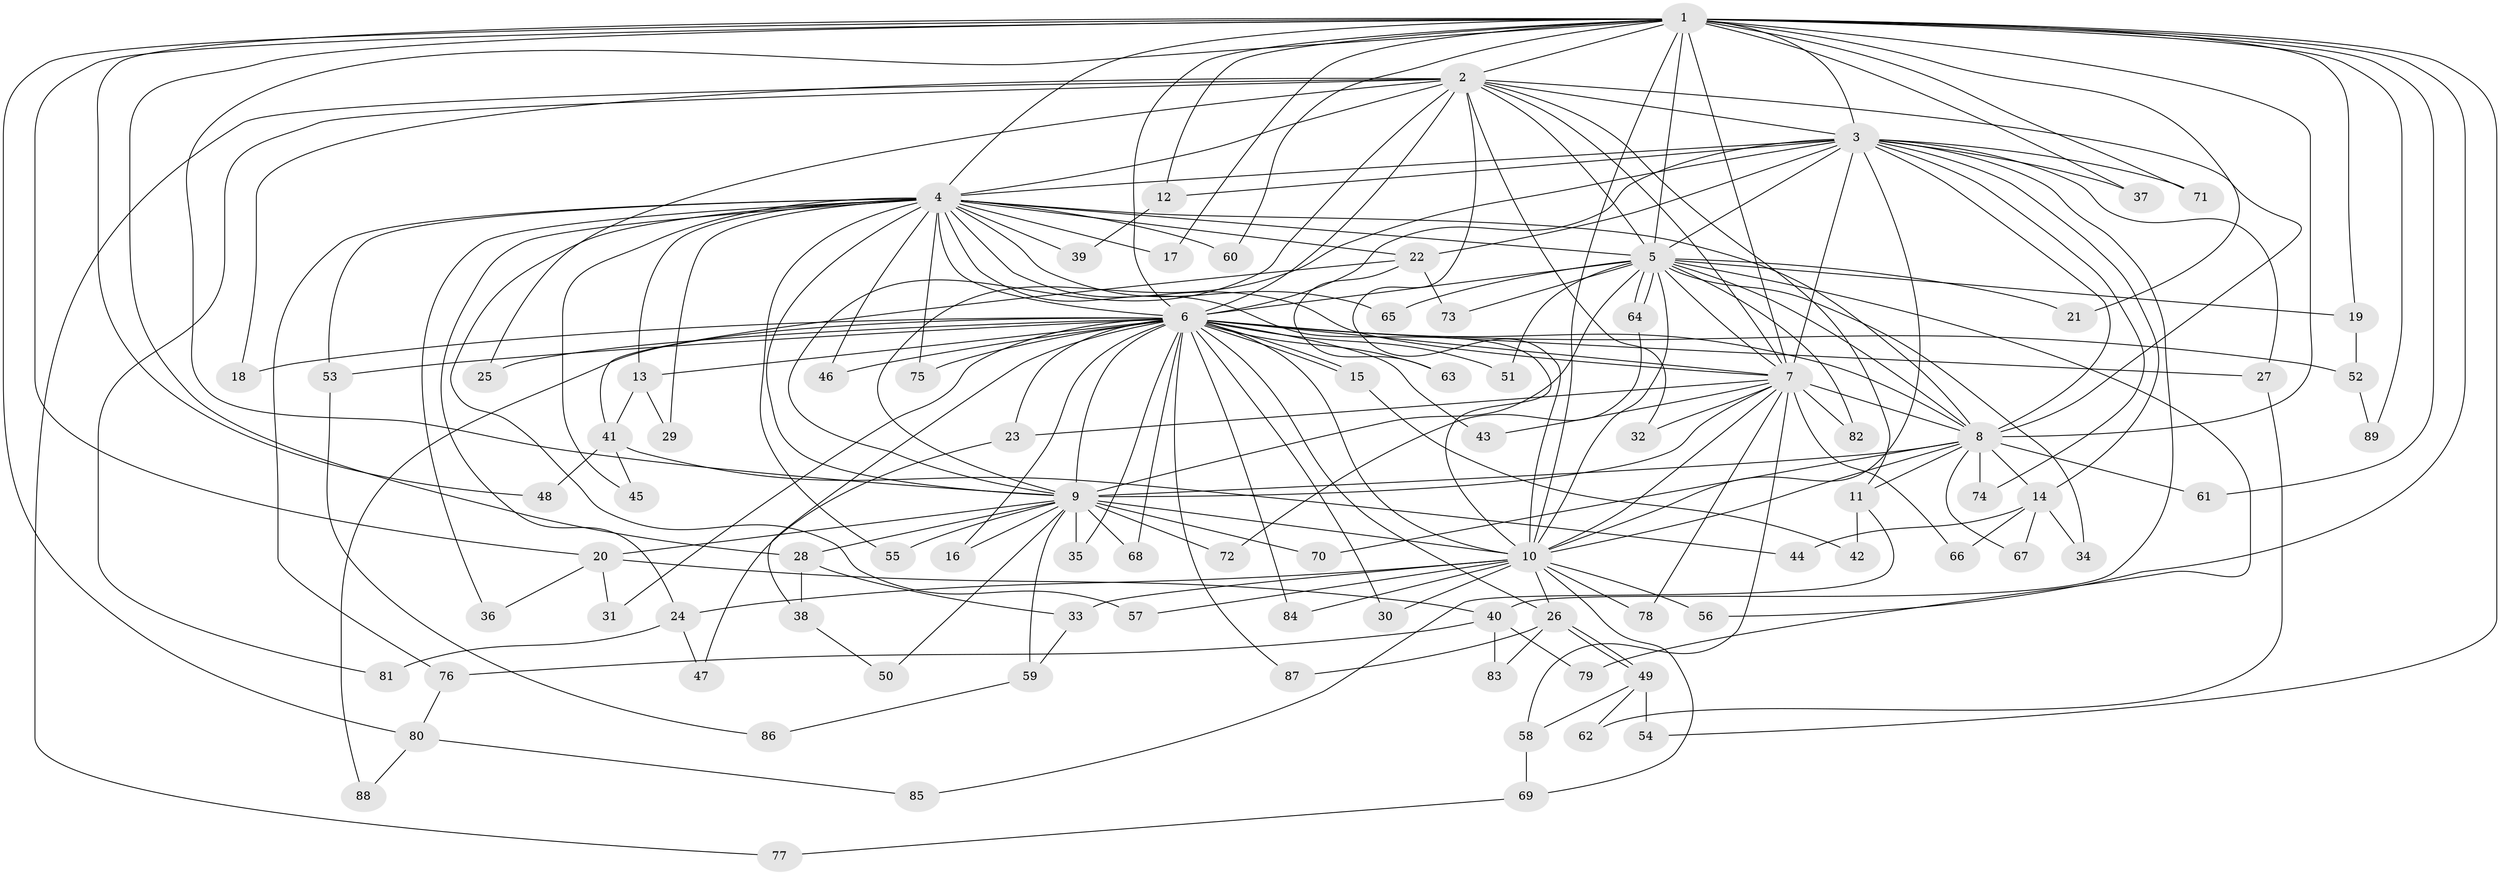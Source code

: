 // coarse degree distribution, {11: 0.037037037037037035, 19: 0.037037037037037035, 3: 0.07407407407407407, 5: 0.2962962962962963, 4: 0.18518518518518517, 14: 0.037037037037037035, 12: 0.1111111111111111, 18: 0.037037037037037035, 2: 0.1111111111111111, 10: 0.037037037037037035, 16: 0.037037037037037035}
// Generated by graph-tools (version 1.1) at 2025/36/03/04/25 23:36:22]
// undirected, 89 vertices, 203 edges
graph export_dot {
  node [color=gray90,style=filled];
  1;
  2;
  3;
  4;
  5;
  6;
  7;
  8;
  9;
  10;
  11;
  12;
  13;
  14;
  15;
  16;
  17;
  18;
  19;
  20;
  21;
  22;
  23;
  24;
  25;
  26;
  27;
  28;
  29;
  30;
  31;
  32;
  33;
  34;
  35;
  36;
  37;
  38;
  39;
  40;
  41;
  42;
  43;
  44;
  45;
  46;
  47;
  48;
  49;
  50;
  51;
  52;
  53;
  54;
  55;
  56;
  57;
  58;
  59;
  60;
  61;
  62;
  63;
  64;
  65;
  66;
  67;
  68;
  69;
  70;
  71;
  72;
  73;
  74;
  75;
  76;
  77;
  78;
  79;
  80;
  81;
  82;
  83;
  84;
  85;
  86;
  87;
  88;
  89;
  1 -- 2;
  1 -- 3;
  1 -- 4;
  1 -- 5;
  1 -- 6;
  1 -- 7;
  1 -- 8;
  1 -- 9;
  1 -- 10;
  1 -- 12;
  1 -- 17;
  1 -- 19;
  1 -- 20;
  1 -- 21;
  1 -- 28;
  1 -- 37;
  1 -- 48;
  1 -- 54;
  1 -- 56;
  1 -- 60;
  1 -- 61;
  1 -- 71;
  1 -- 80;
  1 -- 89;
  2 -- 3;
  2 -- 4;
  2 -- 5;
  2 -- 6;
  2 -- 7;
  2 -- 8;
  2 -- 9;
  2 -- 10;
  2 -- 11;
  2 -- 18;
  2 -- 25;
  2 -- 32;
  2 -- 77;
  2 -- 81;
  3 -- 4;
  3 -- 5;
  3 -- 6;
  3 -- 7;
  3 -- 8;
  3 -- 9;
  3 -- 10;
  3 -- 12;
  3 -- 14;
  3 -- 22;
  3 -- 27;
  3 -- 37;
  3 -- 40;
  3 -- 71;
  3 -- 74;
  4 -- 5;
  4 -- 6;
  4 -- 7;
  4 -- 8;
  4 -- 9;
  4 -- 10;
  4 -- 13;
  4 -- 17;
  4 -- 22;
  4 -- 24;
  4 -- 29;
  4 -- 36;
  4 -- 39;
  4 -- 45;
  4 -- 46;
  4 -- 53;
  4 -- 55;
  4 -- 57;
  4 -- 60;
  4 -- 65;
  4 -- 75;
  4 -- 76;
  5 -- 6;
  5 -- 7;
  5 -- 8;
  5 -- 9;
  5 -- 10;
  5 -- 19;
  5 -- 21;
  5 -- 34;
  5 -- 51;
  5 -- 64;
  5 -- 64;
  5 -- 65;
  5 -- 73;
  5 -- 79;
  5 -- 82;
  6 -- 7;
  6 -- 8;
  6 -- 9;
  6 -- 10;
  6 -- 13;
  6 -- 15;
  6 -- 15;
  6 -- 16;
  6 -- 18;
  6 -- 23;
  6 -- 25;
  6 -- 26;
  6 -- 27;
  6 -- 30;
  6 -- 31;
  6 -- 35;
  6 -- 38;
  6 -- 43;
  6 -- 46;
  6 -- 51;
  6 -- 52;
  6 -- 53;
  6 -- 63;
  6 -- 68;
  6 -- 75;
  6 -- 84;
  6 -- 87;
  6 -- 88;
  7 -- 8;
  7 -- 9;
  7 -- 10;
  7 -- 23;
  7 -- 32;
  7 -- 43;
  7 -- 58;
  7 -- 66;
  7 -- 78;
  7 -- 82;
  8 -- 9;
  8 -- 10;
  8 -- 11;
  8 -- 14;
  8 -- 61;
  8 -- 67;
  8 -- 70;
  8 -- 74;
  9 -- 10;
  9 -- 16;
  9 -- 20;
  9 -- 28;
  9 -- 35;
  9 -- 50;
  9 -- 55;
  9 -- 59;
  9 -- 68;
  9 -- 70;
  9 -- 72;
  10 -- 24;
  10 -- 26;
  10 -- 30;
  10 -- 33;
  10 -- 56;
  10 -- 57;
  10 -- 69;
  10 -- 78;
  10 -- 84;
  11 -- 42;
  11 -- 85;
  12 -- 39;
  13 -- 29;
  13 -- 41;
  14 -- 34;
  14 -- 44;
  14 -- 66;
  14 -- 67;
  15 -- 42;
  19 -- 52;
  20 -- 31;
  20 -- 36;
  20 -- 40;
  22 -- 41;
  22 -- 63;
  22 -- 73;
  23 -- 47;
  24 -- 47;
  24 -- 81;
  26 -- 49;
  26 -- 49;
  26 -- 83;
  26 -- 87;
  27 -- 62;
  28 -- 33;
  28 -- 38;
  33 -- 59;
  38 -- 50;
  40 -- 76;
  40 -- 79;
  40 -- 83;
  41 -- 44;
  41 -- 45;
  41 -- 48;
  49 -- 54;
  49 -- 58;
  49 -- 62;
  52 -- 89;
  53 -- 86;
  58 -- 69;
  59 -- 86;
  64 -- 72;
  69 -- 77;
  76 -- 80;
  80 -- 85;
  80 -- 88;
}
